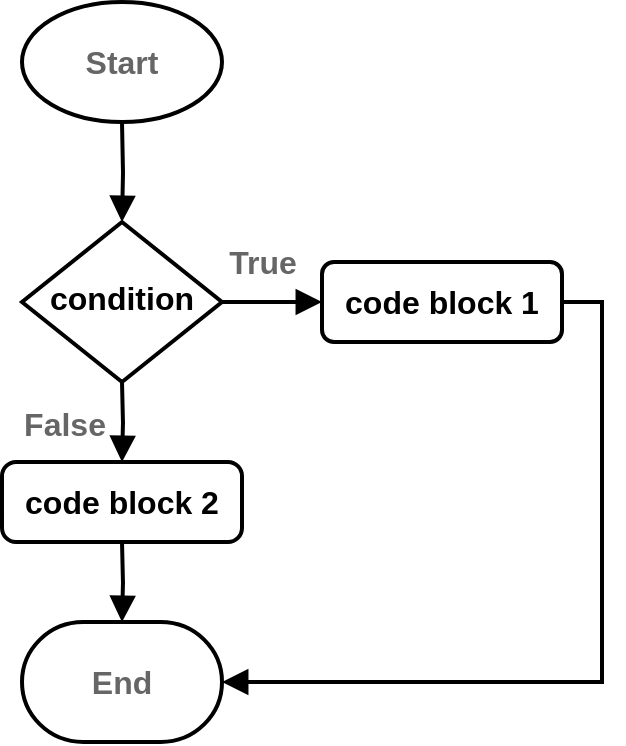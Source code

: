 <mxfile version="13.6.2" type="device"><diagram id="C5RBs43oDa-KdzZeNtuy" name="Page-1"><mxGraphModel dx="1422" dy="843" grid="1" gridSize="10" guides="1" tooltips="1" connect="1" arrows="1" fold="1" page="1" pageScale="1" pageWidth="827" pageHeight="1169" math="0" shadow="0"><root><mxCell id="WIyWlLk6GJQsqaUBKTNV-0"/><mxCell id="WIyWlLk6GJQsqaUBKTNV-1" parent="WIyWlLk6GJQsqaUBKTNV-0"/><mxCell id="WIyWlLk6GJQsqaUBKTNV-2" value="" style="rounded=0;html=1;jettySize=auto;orthogonalLoop=1;fontSize=16;endArrow=block;endFill=1;endSize=8;strokeWidth=2;shadow=0;labelBackgroundColor=none;edgeStyle=orthogonalEdgeStyle;fontStyle=1" parent="WIyWlLk6GJQsqaUBKTNV-1" target="WIyWlLk6GJQsqaUBKTNV-6" edge="1"><mxGeometry relative="1" as="geometry"><mxPoint x="220" y="120" as="sourcePoint"/></mxGeometry></mxCell><mxCell id="WIyWlLk6GJQsqaUBKTNV-4" value="False" style="rounded=0;html=1;jettySize=auto;orthogonalLoop=1;fontSize=16;endArrow=block;endFill=1;endSize=8;strokeWidth=2;shadow=0;labelBackgroundColor=none;edgeStyle=orthogonalEdgeStyle;fontStyle=1;fontColor=#666666;" parent="WIyWlLk6GJQsqaUBKTNV-1" edge="1"><mxGeometry y="30" relative="1" as="geometry"><mxPoint as="offset"/><mxPoint x="220" y="250" as="sourcePoint"/><mxPoint x="220" y="290" as="targetPoint"/></mxGeometry></mxCell><mxCell id="WIyWlLk6GJQsqaUBKTNV-5" value="True" style="edgeStyle=orthogonalEdgeStyle;rounded=0;html=1;jettySize=auto;orthogonalLoop=1;fontSize=16;endArrow=block;endFill=1;endSize=8;strokeWidth=2;shadow=0;labelBackgroundColor=none;fontStyle=1;fontColor=#666666;" parent="WIyWlLk6GJQsqaUBKTNV-1" source="WIyWlLk6GJQsqaUBKTNV-6" target="WIyWlLk6GJQsqaUBKTNV-7" edge="1"><mxGeometry x="-0.2" y="20" relative="1" as="geometry"><mxPoint as="offset"/></mxGeometry></mxCell><mxCell id="WIyWlLk6GJQsqaUBKTNV-6" value="&lt;div style=&quot;font-size: 16px;&quot;&gt;condition&lt;/div&gt;" style="rhombus;whiteSpace=wrap;html=1;shadow=0;fontFamily=Helvetica;fontSize=16;align=center;strokeWidth=2;spacing=6;spacingTop=-4;fontStyle=1" parent="WIyWlLk6GJQsqaUBKTNV-1" vertex="1"><mxGeometry x="170" y="170" width="100" height="80" as="geometry"/></mxCell><mxCell id="WIyWlLk6GJQsqaUBKTNV-7" value="code block 1" style="rounded=1;whiteSpace=wrap;html=1;fontSize=16;glass=0;strokeWidth=2;shadow=0;fontStyle=1" parent="WIyWlLk6GJQsqaUBKTNV-1" vertex="1"><mxGeometry x="320" y="190" width="120" height="40" as="geometry"/></mxCell><mxCell id="WIyWlLk6GJQsqaUBKTNV-11" value="&lt;div style=&quot;font-size: 16px;&quot;&gt;code block 2&lt;/div&gt;" style="rounded=1;whiteSpace=wrap;html=1;absoluteArcSize=1;arcSize=14;strokeWidth=2;shadow=0;fontFamily=Helvetica;fontSize=16;fontColor=#000000;align=center;strokeColor=#000000;fillColor=#ffffff;fontStyle=1" parent="WIyWlLk6GJQsqaUBKTNV-1" vertex="1"><mxGeometry x="160" y="290" width="120" height="40" as="geometry"/></mxCell><mxCell id="AKQxjDCV-_QH3ERrggzX-3" value="" style="rounded=0;html=1;jettySize=auto;orthogonalLoop=1;fontSize=16;endArrow=block;endFill=1;endSize=8;strokeWidth=2;shadow=0;labelBackgroundColor=none;edgeStyle=orthogonalEdgeStyle;fontStyle=1" parent="WIyWlLk6GJQsqaUBKTNV-1" edge="1"><mxGeometry y="20" relative="1" as="geometry"><mxPoint as="offset"/><mxPoint x="220" y="330" as="sourcePoint"/><mxPoint x="220" y="370" as="targetPoint"/></mxGeometry></mxCell><mxCell id="Mzt8miBLP4atNHlSIv3b-0" value="Start" style="strokeWidth=2;html=1;shape=mxgraph.flowchart.start_1;whiteSpace=wrap;fontSize=16;fontStyle=1;fontColor=#666666;" parent="WIyWlLk6GJQsqaUBKTNV-1" vertex="1"><mxGeometry x="170" y="60" width="100" height="60" as="geometry"/></mxCell><mxCell id="Mzt8miBLP4atNHlSIv3b-1" value="End" style="strokeWidth=2;html=1;shape=mxgraph.flowchart.terminator;whiteSpace=wrap;fontSize=16;fontStyle=1;fontColor=#666666;" parent="WIyWlLk6GJQsqaUBKTNV-1" vertex="1"><mxGeometry x="170" y="370" width="100" height="60" as="geometry"/></mxCell><mxCell id="Mzt8miBLP4atNHlSIv3b-2" value="" style="rounded=0;html=1;jettySize=auto;orthogonalLoop=1;fontSize=16;endArrow=block;endFill=1;endSize=8;strokeWidth=2;shadow=0;labelBackgroundColor=none;edgeStyle=orthogonalEdgeStyle;exitX=1;exitY=0.5;exitDx=0;exitDy=0;entryX=1;entryY=0.5;entryDx=0;entryDy=0;entryPerimeter=0;fontStyle=1" parent="WIyWlLk6GJQsqaUBKTNV-1" source="WIyWlLk6GJQsqaUBKTNV-7" target="Mzt8miBLP4atNHlSIv3b-1" edge="1"><mxGeometry y="20" relative="1" as="geometry"><mxPoint as="offset"/><mxPoint x="230" y="260" as="sourcePoint"/><mxPoint x="230" y="300" as="targetPoint"/></mxGeometry></mxCell></root></mxGraphModel></diagram></mxfile>
